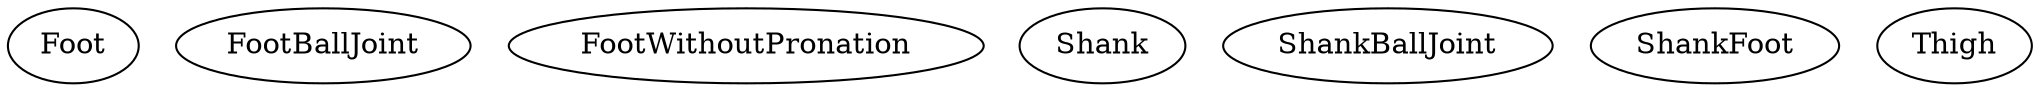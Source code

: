 /* Created by mdot for Matlab */
digraph m2html {

  Foot [URL="Foot.html"];
  FootBallJoint [URL="FootBallJoint.html"];
  FootWithoutPronation [URL="FootWithoutPronation.html"];
  Shank [URL="Shank.html"];
  ShankBallJoint [URL="ShankBallJoint.html"];
  ShankFoot [URL="ShankFoot.html"];
  Thigh [URL="Thigh.html"];
}
